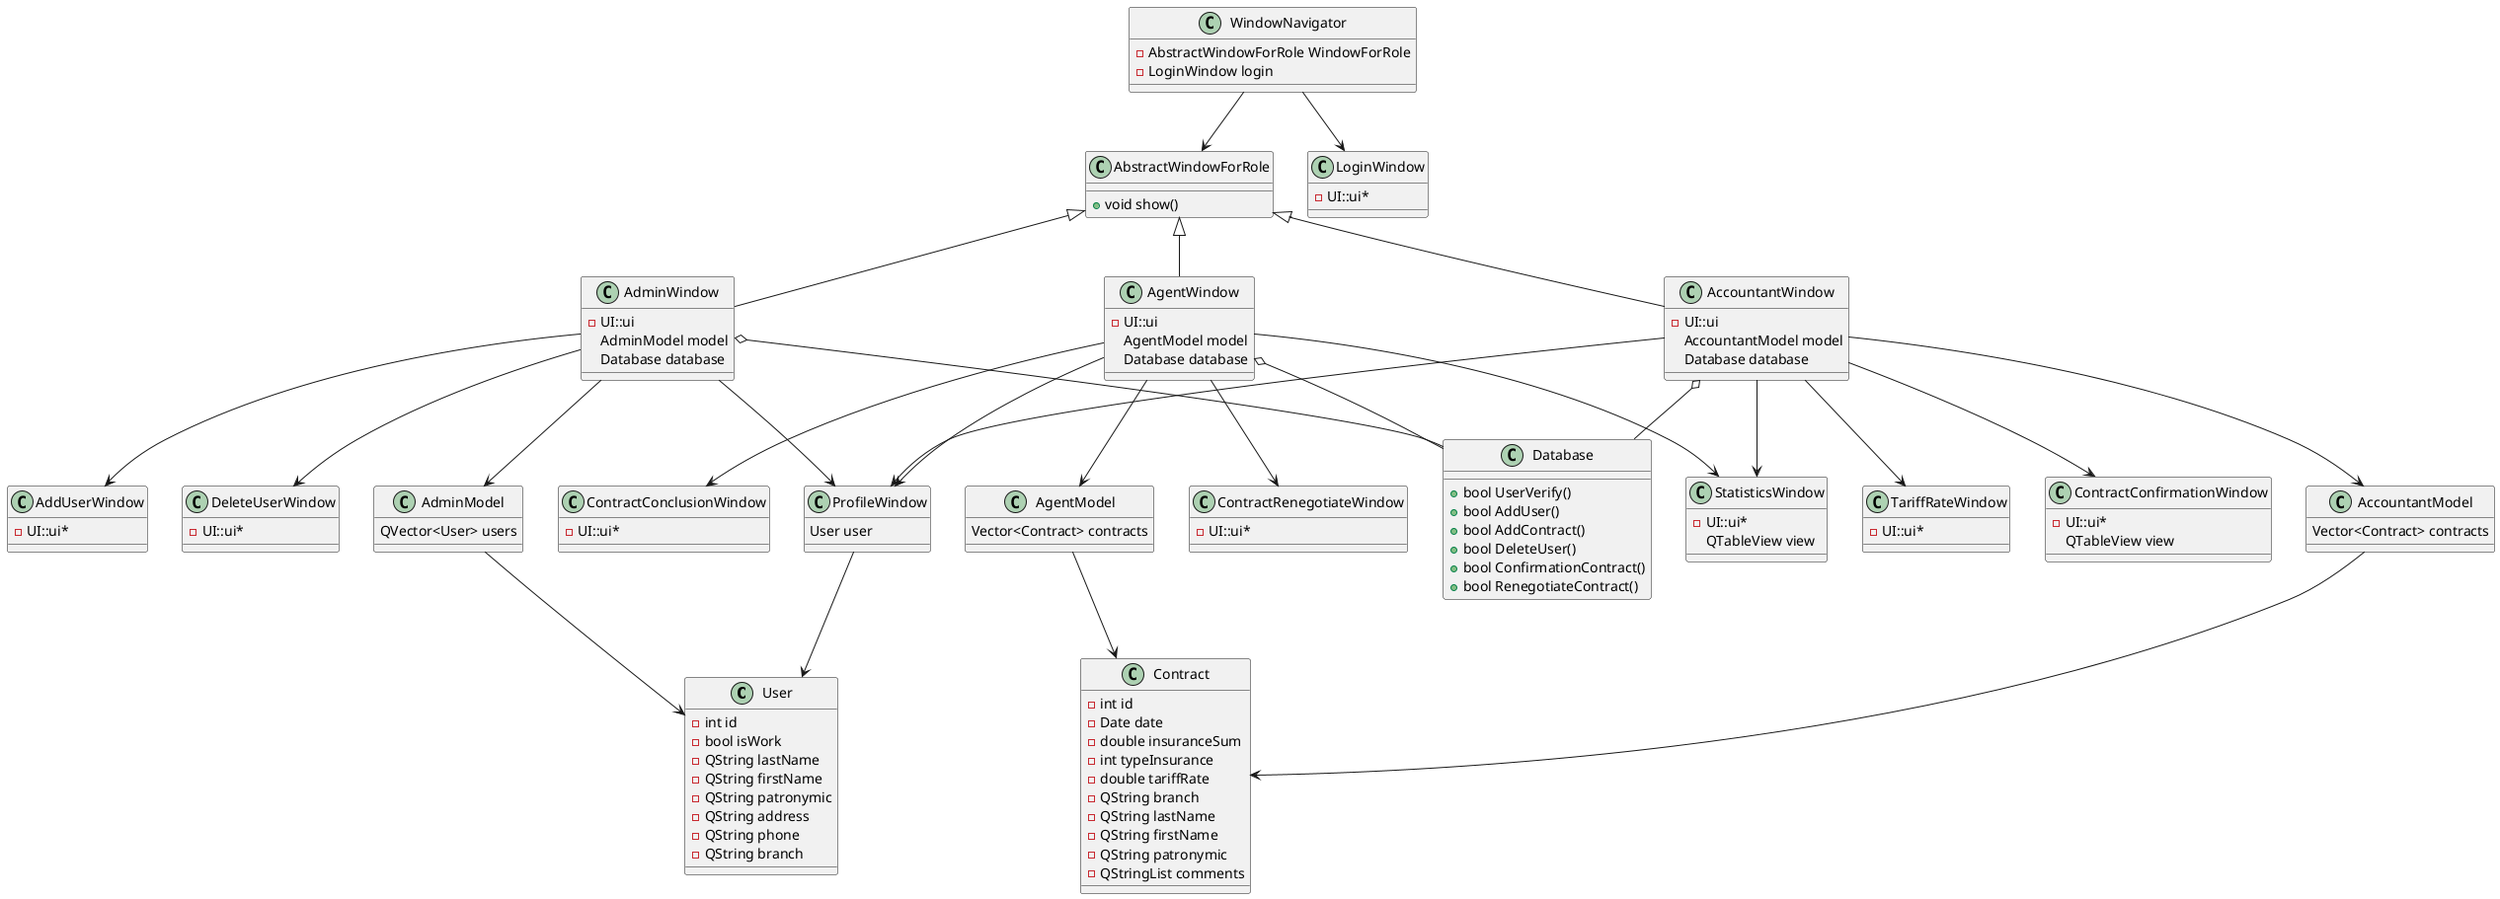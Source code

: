 @startuml
class User{
   -int id
   -bool isWork
   -QString lastName
   -QString firstName
   -QString patronymic
   -QString address
   -QString phone
   -QString branch
}

class Contract{
   -int id
   -Date date
   -double insuranceSum
   -int typeInsurance
   -double tariffRate
   -QString branch
   -QString lastName
   -QString firstName
   -QString patronymic
   -QStringList comments
}

class ProfileWindow{
   User user
}

class  LoginWindow{
   -UI::ui*
}

class TariffRateWindow{
   -UI::ui*
}

class ContractConfirmationWindow{
   -UI::ui*
   QTableView view
}

class ContractConclusionWindow{
   -UI::ui*
}

class ContractRenegotiateWindow{
   -UI::ui*
}

class StatisticsWindow{
   -UI::ui*
   QTableView view
}

class AddUserWindow{
   -UI::ui*
}

class DeleteUserWindow{
   -UI::ui*
}

class AbstractWindowForRole{
   +void show()
}

class WindowNavigator{
   -AbstractWindowForRole WindowForRole
   -LoginWindow login
}

class Database {
   +bool UserVerify()
   +bool AddUser()
   +bool AddContract()
   +bool DeleteUser()
   +bool ConfirmationContract()
   +bool RenegotiateContract()
}

class AdminWindow{
   -UI::ui
   AdminModel model
   Database database
}

class AgentWindow{
   -UI::ui
   AgentModel model
   Database database
}

class AccountantWindow{
   -UI::ui
   AccountantModel model
   Database database
}

class AdminModel{
   QVector<User> users
}

class AccountantModel{
   Vector<Contract> contracts
}

class AgentModel{
   Vector<Contract> contracts
}

AbstractWindowForRole <|-- AdminWindow
AbstractWindowForRole <|-- AgentWindow
AbstractWindowForRole <|-- AccountantWindow
AdminWindow --> AdminModel
AccountantWindow --> AccountantModel
AgentWindow --> AgentModel
AgentWindow o-- Database
AdminWindow o-- Database
AccountantWindow o-- Database
WindowNavigator --> AbstractWindowForRole
WindowNavigator --> LoginWindow
AdminWindow --> AddUserWindow
AdminWindow --> DeleteUserWindow
AgentWindow --> ContractConclusionWindow
AgentWindow --> ContractRenegotiateWindow
AgentWindow --> StatisticsWindow
AccountantWindow --> StatisticsWindow
AccountantWindow --> ContractConfirmationWindow
AccountantWindow --> TariffRateWindow
AdminWindow --> ProfileWindow
AgentWindow --> ProfileWindow
AccountantWindow --> ProfileWindow
AgentModel --> Contract
AccountantModel --> Contract
AdminModel --> User
ProfileWindow --> User


@enduml